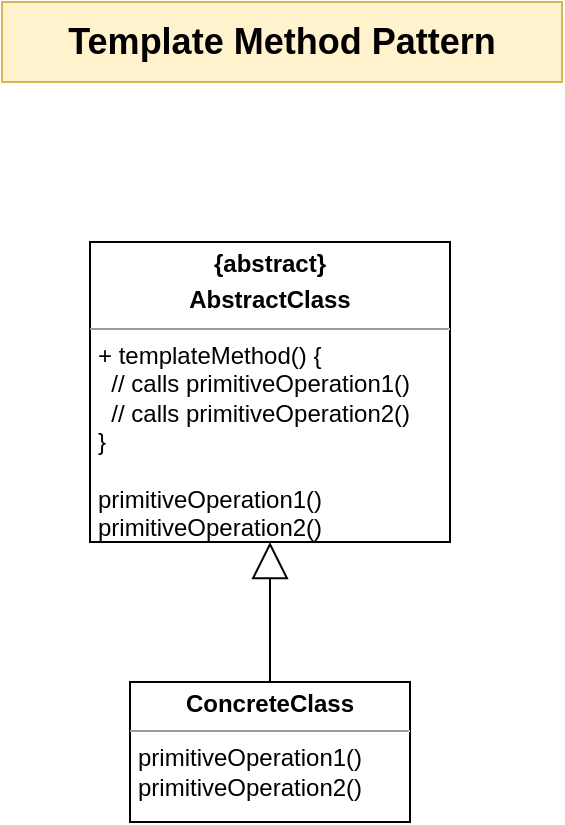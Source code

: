 <mxfile version="15.0.2" type="github">
  <diagram id="rvc5KaL6QQOTCAsFbKzh" name="Page-1">
    <mxGraphModel dx="1014" dy="904" grid="1" gridSize="10" guides="1" tooltips="1" connect="1" arrows="1" fold="1" page="1" pageScale="1" pageWidth="827" pageHeight="1169" math="0" shadow="0">
      <root>
        <mxCell id="0" />
        <mxCell id="1" parent="0" />
        <mxCell id="v5IypCRte8Z06ehXbfqp-1" value="&lt;p style=&quot;margin: 0px ; margin-top: 4px ; text-align: center&quot;&gt;&lt;b&gt;{abstract}&lt;/b&gt;&lt;/p&gt;&lt;p style=&quot;margin: 0px ; margin-top: 4px ; text-align: center&quot;&gt;&lt;b&gt;AbstractClass&lt;/b&gt;&lt;/p&gt;&lt;hr size=&quot;1&quot;&gt;&lt;p style=&quot;margin: 0px ; margin-left: 4px&quot;&gt;+ templateMethod() {&lt;/p&gt;&lt;p style=&quot;margin: 0px ; margin-left: 4px&quot;&gt;&amp;nbsp; // calls primitiveOperation1()&lt;/p&gt;&lt;p style=&quot;margin: 0px ; margin-left: 4px&quot;&gt;&amp;nbsp; // calls primitiveOperation2()&lt;br&gt;&lt;/p&gt;&lt;p style=&quot;margin: 0px ; margin-left: 4px&quot;&gt;}&lt;/p&gt;&lt;p style=&quot;margin: 0px ; margin-left: 4px&quot;&gt;&lt;br&gt;&lt;/p&gt;&lt;p style=&quot;margin: 0px ; margin-left: 4px&quot;&gt;primitiveOperation1()&lt;br&gt;&lt;/p&gt;&lt;p style=&quot;margin: 0px ; margin-left: 4px&quot;&gt;primitiveOperation2()&lt;br&gt;&lt;/p&gt;" style="verticalAlign=top;align=left;overflow=fill;fontSize=12;fontFamily=Helvetica;html=1;" vertex="1" parent="1">
          <mxGeometry x="324" y="170" width="180" height="150" as="geometry" />
        </mxCell>
        <mxCell id="v5IypCRte8Z06ehXbfqp-2" value="&lt;p style=&quot;margin: 0px ; margin-top: 4px ; text-align: center&quot;&gt;&lt;b&gt;ConcreteClass&lt;/b&gt;&lt;/p&gt;&lt;hr size=&quot;1&quot;&gt;&lt;div style=&quot;height: 2px&quot;&gt;&lt;p style=&quot;margin: 0px 0px 0px 4px&quot;&gt;primitiveOperation1()&lt;br&gt;&lt;/p&gt;&lt;p style=&quot;margin: 0px 0px 0px 4px&quot;&gt;primitiveOperation2()&lt;/p&gt;&lt;/div&gt;" style="verticalAlign=top;align=left;overflow=fill;fontSize=12;fontFamily=Helvetica;html=1;" vertex="1" parent="1">
          <mxGeometry x="344" y="390" width="140" height="70" as="geometry" />
        </mxCell>
        <mxCell id="v5IypCRte8Z06ehXbfqp-3" value="" style="endArrow=block;endSize=16;endFill=0;html=1;elbow=vertical;rounded=0;entryX=0.5;entryY=1;entryDx=0;entryDy=0;" edge="1" parent="1" source="v5IypCRte8Z06ehXbfqp-2" target="v5IypCRte8Z06ehXbfqp-1">
          <mxGeometry width="160" relative="1" as="geometry">
            <mxPoint x="331" y="447.91" as="sourcePoint" />
            <mxPoint x="408" y="370.0" as="targetPoint" />
          </mxGeometry>
        </mxCell>
        <mxCell id="v5IypCRte8Z06ehXbfqp-4" value="Template Method Pattern" style="text;html=1;strokeColor=#d6b656;fillColor=#fff2cc;align=center;verticalAlign=middle;whiteSpace=wrap;rounded=0;fontSize=18;fontStyle=1" vertex="1" parent="1">
          <mxGeometry x="280" y="50" width="280" height="40" as="geometry" />
        </mxCell>
      </root>
    </mxGraphModel>
  </diagram>
</mxfile>
